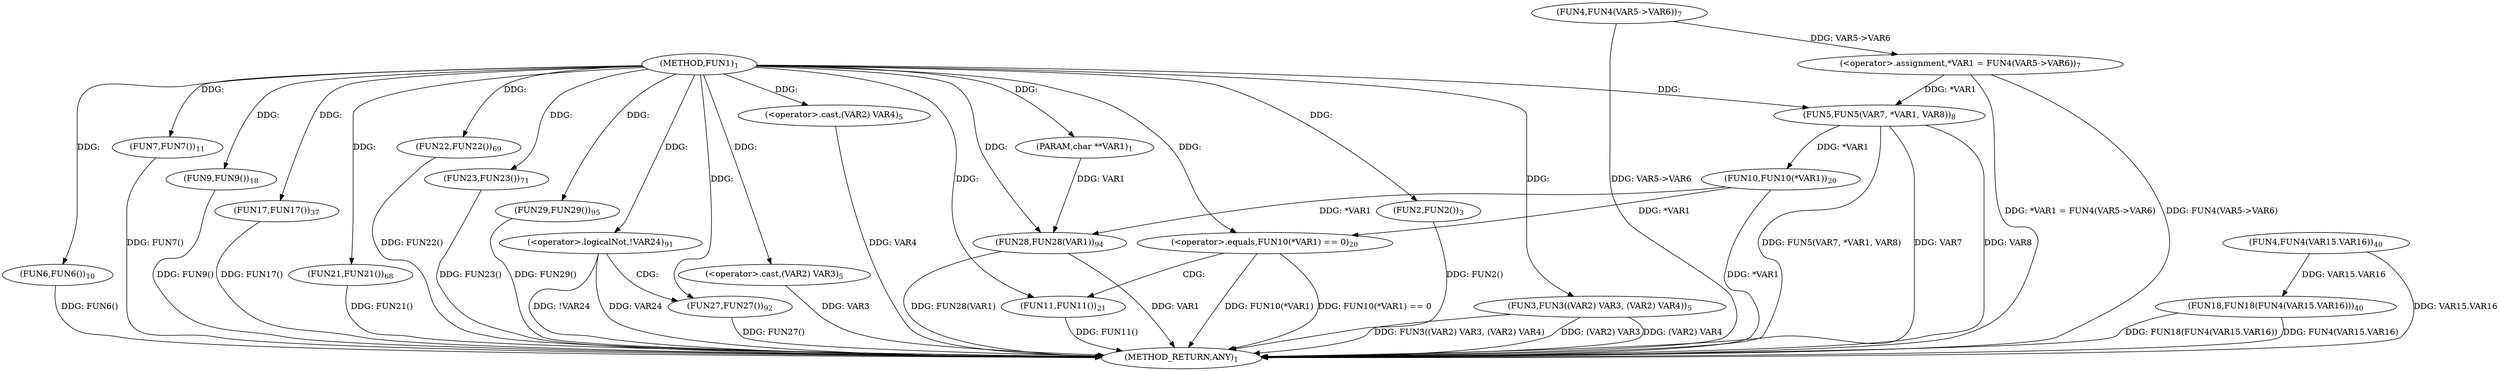 digraph "FUN1" {  
"8" [label = <(METHOD,FUN1)<SUB>1</SUB>> ]
"59" [label = <(METHOD_RETURN,ANY)<SUB>1</SUB>> ]
"9" [label = <(PARAM,char **VAR1)<SUB>1</SUB>> ]
"11" [label = <(FUN2,FUN2())<SUB>3</SUB>> ]
"12" [label = <(FUN3,FUN3((VAR2) VAR3, (VAR2) VAR4))<SUB>5</SUB>> ]
"19" [label = <(&lt;operator&gt;.assignment,*VAR1 = FUN4(VAR5-&gt;VAR6))<SUB>7</SUB>> ]
"26" [label = <(FUN5,FUN5(VAR7, *VAR1, VAR8))<SUB>8</SUB>> ]
"31" [label = <(FUN6,FUN6())<SUB>10</SUB>> ]
"32" [label = <(FUN7,FUN7())<SUB>11</SUB>> ]
"33" [label = <(FUN9,FUN9())<SUB>18</SUB>> ]
"42" [label = <(FUN17,FUN17())<SUB>37</SUB>> ]
"43" [label = <(FUN18,FUN18(FUN4(VAR15.VAR16)))<SUB>40</SUB>> ]
"48" [label = <(FUN21,FUN21())<SUB>68</SUB>> ]
"49" [label = <(FUN22,FUN22())<SUB>69</SUB>> ]
"50" [label = <(FUN23,FUN23())<SUB>71</SUB>> ]
"56" [label = <(FUN28,FUN28(VAR1))<SUB>94</SUB>> ]
"58" [label = <(FUN29,FUN29())<SUB>95</SUB>> ]
"35" [label = <(&lt;operator&gt;.equals,FUN10(*VAR1) == 0)<SUB>20</SUB>> ]
"52" [label = <(&lt;operator&gt;.logicalNot,!VAR24)<SUB>91</SUB>> ]
"13" [label = <(&lt;operator&gt;.cast,(VAR2) VAR3)<SUB>5</SUB>> ]
"16" [label = <(&lt;operator&gt;.cast,(VAR2) VAR4)<SUB>5</SUB>> ]
"22" [label = <(FUN4,FUN4(VAR5-&gt;VAR6))<SUB>7</SUB>> ]
"41" [label = <(FUN11,FUN11())<SUB>21</SUB>> ]
"44" [label = <(FUN4,FUN4(VAR15.VAR16))<SUB>40</SUB>> ]
"55" [label = <(FUN27,FUN27())<SUB>92</SUB>> ]
"36" [label = <(FUN10,FUN10(*VAR1))<SUB>20</SUB>> ]
  "11" -> "59"  [ label = "DDG: FUN2()"] 
  "12" -> "59"  [ label = "DDG: (VAR2) VAR3"] 
  "12" -> "59"  [ label = "DDG: (VAR2) VAR4"] 
  "12" -> "59"  [ label = "DDG: FUN3((VAR2) VAR3, (VAR2) VAR4)"] 
  "22" -> "59"  [ label = "DDG: VAR5-&gt;VAR6"] 
  "19" -> "59"  [ label = "DDG: FUN4(VAR5-&gt;VAR6)"] 
  "19" -> "59"  [ label = "DDG: *VAR1 = FUN4(VAR5-&gt;VAR6)"] 
  "26" -> "59"  [ label = "DDG: VAR8"] 
  "26" -> "59"  [ label = "DDG: FUN5(VAR7, *VAR1, VAR8)"] 
  "31" -> "59"  [ label = "DDG: FUN6()"] 
  "32" -> "59"  [ label = "DDG: FUN7()"] 
  "33" -> "59"  [ label = "DDG: FUN9()"] 
  "36" -> "59"  [ label = "DDG: *VAR1"] 
  "35" -> "59"  [ label = "DDG: FUN10(*VAR1)"] 
  "35" -> "59"  [ label = "DDG: FUN10(*VAR1) == 0"] 
  "41" -> "59"  [ label = "DDG: FUN11()"] 
  "42" -> "59"  [ label = "DDG: FUN17()"] 
  "44" -> "59"  [ label = "DDG: VAR15.VAR16"] 
  "43" -> "59"  [ label = "DDG: FUN4(VAR15.VAR16)"] 
  "43" -> "59"  [ label = "DDG: FUN18(FUN4(VAR15.VAR16))"] 
  "48" -> "59"  [ label = "DDG: FUN21()"] 
  "49" -> "59"  [ label = "DDG: FUN22()"] 
  "50" -> "59"  [ label = "DDG: FUN23()"] 
  "52" -> "59"  [ label = "DDG: !VAR24"] 
  "55" -> "59"  [ label = "DDG: FUN27()"] 
  "56" -> "59"  [ label = "DDG: VAR1"] 
  "56" -> "59"  [ label = "DDG: FUN28(VAR1)"] 
  "58" -> "59"  [ label = "DDG: FUN29()"] 
  "26" -> "59"  [ label = "DDG: VAR7"] 
  "13" -> "59"  [ label = "DDG: VAR3"] 
  "52" -> "59"  [ label = "DDG: VAR24"] 
  "16" -> "59"  [ label = "DDG: VAR4"] 
  "8" -> "9"  [ label = "DDG: "] 
  "8" -> "11"  [ label = "DDG: "] 
  "22" -> "19"  [ label = "DDG: VAR5-&gt;VAR6"] 
  "8" -> "31"  [ label = "DDG: "] 
  "8" -> "32"  [ label = "DDG: "] 
  "8" -> "33"  [ label = "DDG: "] 
  "8" -> "42"  [ label = "DDG: "] 
  "8" -> "48"  [ label = "DDG: "] 
  "8" -> "49"  [ label = "DDG: "] 
  "8" -> "50"  [ label = "DDG: "] 
  "8" -> "58"  [ label = "DDG: "] 
  "8" -> "12"  [ label = "DDG: "] 
  "8" -> "26"  [ label = "DDG: "] 
  "19" -> "26"  [ label = "DDG: *VAR1"] 
  "44" -> "43"  [ label = "DDG: VAR15.VAR16"] 
  "9" -> "56"  [ label = "DDG: VAR1"] 
  "36" -> "56"  [ label = "DDG: *VAR1"] 
  "8" -> "56"  [ label = "DDG: "] 
  "8" -> "13"  [ label = "DDG: "] 
  "8" -> "16"  [ label = "DDG: "] 
  "36" -> "35"  [ label = "DDG: *VAR1"] 
  "8" -> "35"  [ label = "DDG: "] 
  "8" -> "41"  [ label = "DDG: "] 
  "8" -> "52"  [ label = "DDG: "] 
  "8" -> "55"  [ label = "DDG: "] 
  "26" -> "36"  [ label = "DDG: *VAR1"] 
  "35" -> "41"  [ label = "CDG: "] 
  "52" -> "55"  [ label = "CDG: "] 
}
